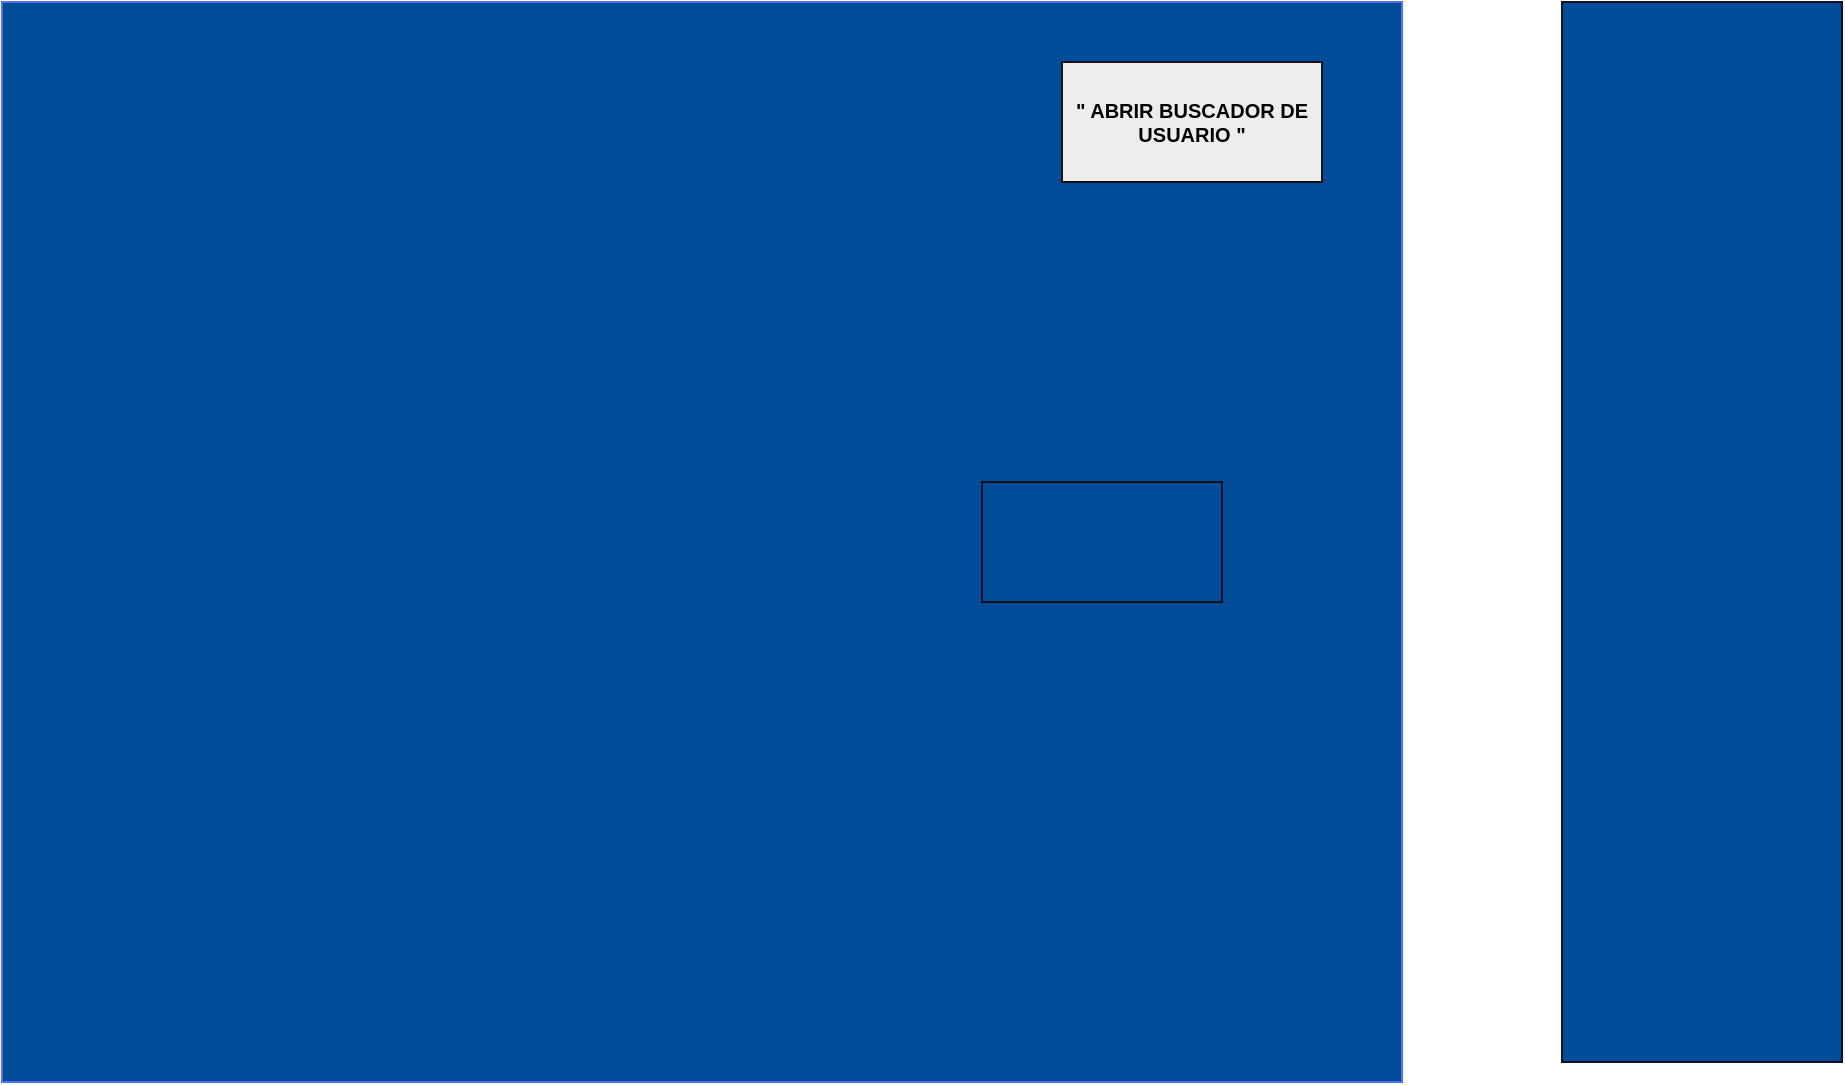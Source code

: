 <mxfile>
    <diagram id="aG1vcw9TWAtBGWNjd9MT" name="Page-1">
        <mxGraphModel dx="1355" dy="797" grid="1" gridSize="10" guides="1" tooltips="1" connect="1" arrows="1" fold="1" page="1" pageScale="1" pageWidth="827" pageHeight="1169" background="#FFFFFF" math="0" shadow="0">
            <root>
                <mxCell id="0"/>
                <mxCell id="1" parent="0"/>
                <mxCell id="2" value="" style="rounded=0;whiteSpace=wrap;html=1;fillColor=#004C99;strokeColor=#546EF0;" vertex="1" parent="1">
                    <mxGeometry x="60" y="110" width="700" height="540" as="geometry"/>
                </mxCell>
                <mxCell id="11" value="&lt;b&gt;&lt;font color=&quot;#030303&quot;&gt;&quot; ABRIR BUSCADOR DE USUARIO &quot;&lt;/font&gt;&lt;/b&gt;" style="rounded=0;whiteSpace=wrap;html=1;fontSize=10;strokeColor=#151019;fillColor=#EDEDED;" vertex="1" parent="1">
                    <mxGeometry x="590" y="140" width="130" height="60" as="geometry"/>
                </mxCell>
                <mxCell id="13" value="" style="rounded=0;whiteSpace=wrap;html=1;fontSize=10;fontColor=#030303;strokeColor=#151019;fillColor=#004C99;" vertex="1" parent="1">
                    <mxGeometry x="840" y="110" width="140" height="530" as="geometry"/>
                </mxCell>
                <mxCell id="14" value="" style="whiteSpace=wrap;html=1;fontSize=10;fontColor=#030303;strokeColor=#151019;fillColor=#004C99;" vertex="1" parent="1">
                    <mxGeometry x="550" y="350" width="120" height="60" as="geometry"/>
                </mxCell>
            </root>
        </mxGraphModel>
    </diagram>
</mxfile>